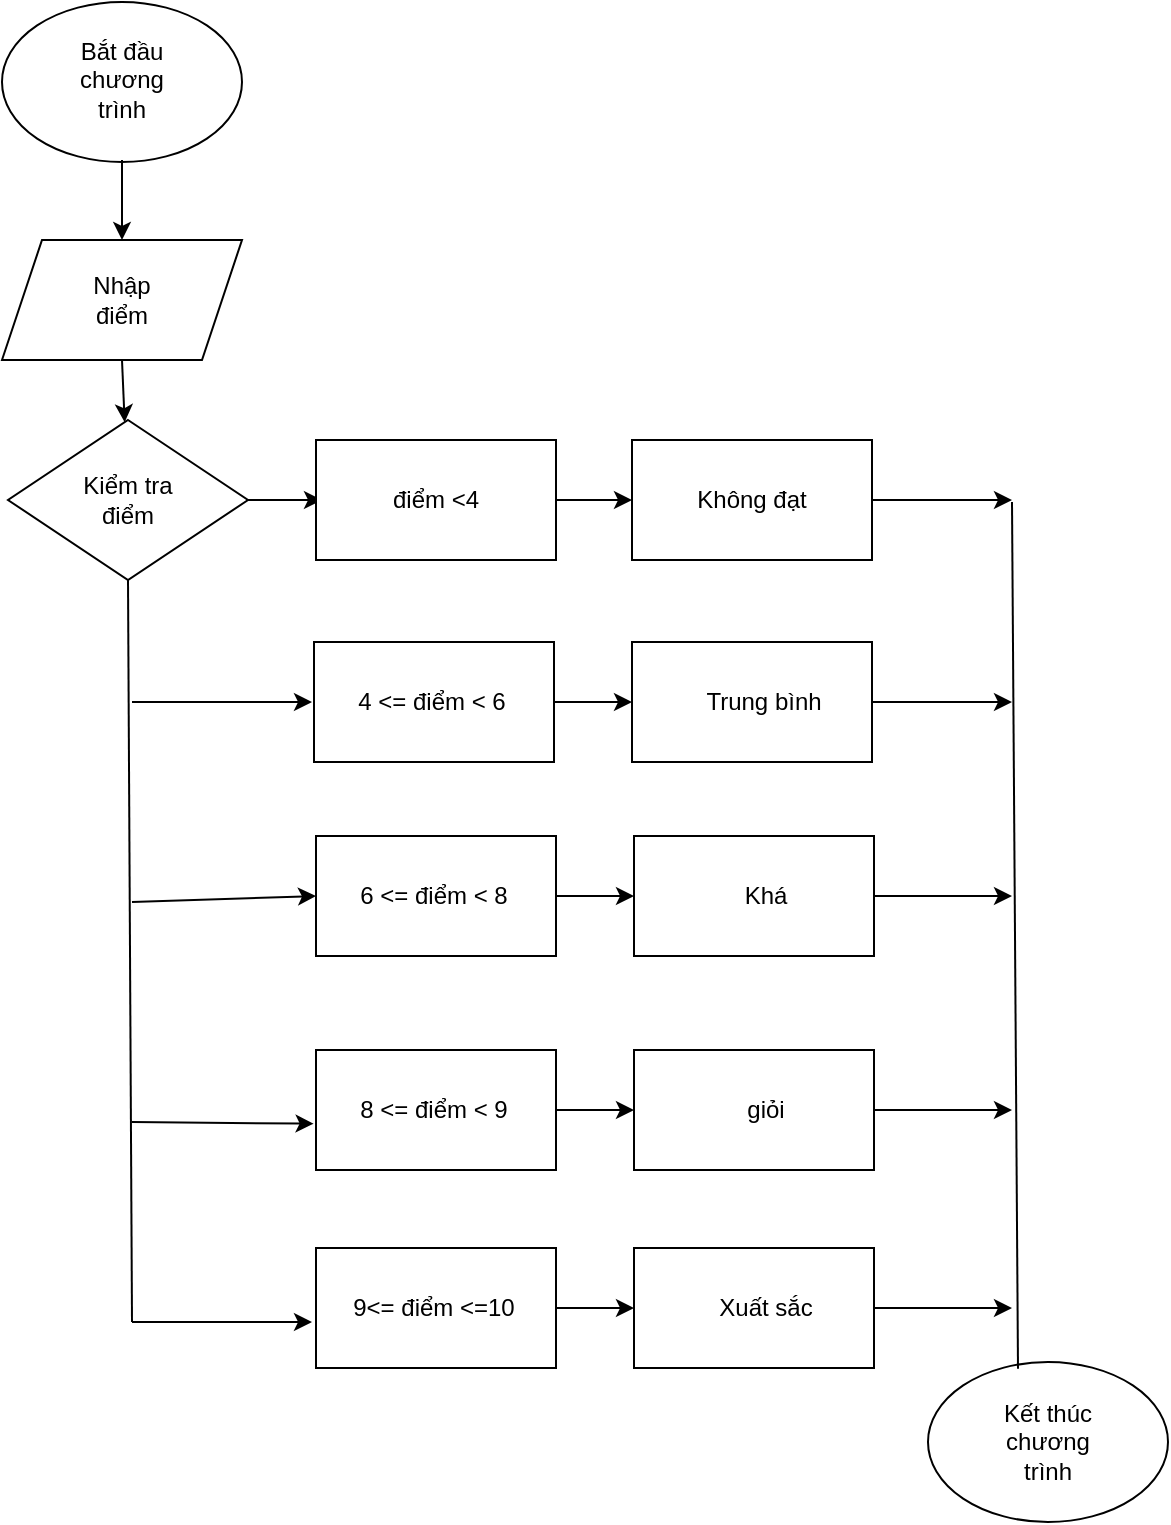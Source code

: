 <mxfile version="24.8.6">
  <diagram name="Trang-1" id="aQJ9DufFynKjjvnOhf8J">
    <mxGraphModel grid="1" page="1" gridSize="10" guides="1" tooltips="1" connect="1" arrows="1" fold="1" pageScale="1" pageWidth="827" pageHeight="1169" math="0" shadow="0">
      <root>
        <mxCell id="0" />
        <mxCell id="1" parent="0" />
        <mxCell id="a5LvB0c_0VNlrtwahAbn-1" value="" style="ellipse;whiteSpace=wrap;html=1;" vertex="1" parent="1">
          <mxGeometry x="95" y="120" width="120" height="80" as="geometry" />
        </mxCell>
        <mxCell id="a5LvB0c_0VNlrtwahAbn-2" value="Bắt đầu chương trình" style="text;strokeColor=none;align=center;fillColor=none;html=1;verticalAlign=middle;whiteSpace=wrap;rounded=0;" vertex="1" parent="1">
          <mxGeometry x="125" y="144" width="60" height="30" as="geometry" />
        </mxCell>
        <mxCell id="a5LvB0c_0VNlrtwahAbn-3" value="" style="endArrow=classic;html=1;rounded=0;exitX=0.5;exitY=1;exitDx=0;exitDy=0;" edge="1" parent="1">
          <mxGeometry width="50" height="50" relative="1" as="geometry">
            <mxPoint x="155" y="199" as="sourcePoint" />
            <mxPoint x="155" y="239" as="targetPoint" />
          </mxGeometry>
        </mxCell>
        <mxCell id="a5LvB0c_0VNlrtwahAbn-4" value="" style="shape=parallelogram;perimeter=parallelogramPerimeter;whiteSpace=wrap;html=1;fixedSize=1;" vertex="1" parent="1">
          <mxGeometry x="95" y="239" width="120" height="60" as="geometry" />
        </mxCell>
        <mxCell id="a5LvB0c_0VNlrtwahAbn-5" value="Nhập điểm" style="text;strokeColor=none;align=center;fillColor=none;html=1;verticalAlign=middle;whiteSpace=wrap;rounded=0;" vertex="1" parent="1">
          <mxGeometry x="125" y="254" width="60" height="30" as="geometry" />
        </mxCell>
        <mxCell id="a5LvB0c_0VNlrtwahAbn-6" value="" style="endArrow=classic;html=1;rounded=0;exitX=0.5;exitY=1;exitDx=0;exitDy=0;exitPerimeter=0;" edge="1" parent="1" source="a5LvB0c_0VNlrtwahAbn-4" target="a5LvB0c_0VNlrtwahAbn-7">
          <mxGeometry width="50" height="50" relative="1" as="geometry">
            <mxPoint x="125" y="339" as="sourcePoint" />
            <mxPoint x="155" y="329" as="targetPoint" />
          </mxGeometry>
        </mxCell>
        <mxCell id="a5LvB0c_0VNlrtwahAbn-7" value="" style="rhombus;whiteSpace=wrap;html=1;" vertex="1" parent="1">
          <mxGeometry x="98" y="329" width="120" height="80" as="geometry" />
        </mxCell>
        <mxCell id="a5LvB0c_0VNlrtwahAbn-8" value="Kiểm tra điểm" style="text;strokeColor=none;align=center;fillColor=none;html=1;verticalAlign=middle;whiteSpace=wrap;rounded=0;" vertex="1" parent="1">
          <mxGeometry x="128" y="354" width="60" height="30" as="geometry" />
        </mxCell>
        <mxCell id="a5LvB0c_0VNlrtwahAbn-9" value="" style="endArrow=classic;html=1;rounded=0;exitX=1;exitY=0.5;exitDx=0;exitDy=0;" edge="1" parent="1" source="a5LvB0c_0VNlrtwahAbn-7">
          <mxGeometry width="50" height="50" relative="1" as="geometry">
            <mxPoint x="165" y="399" as="sourcePoint" />
            <mxPoint x="255" y="369" as="targetPoint" />
          </mxGeometry>
        </mxCell>
        <mxCell id="a5LvB0c_0VNlrtwahAbn-11" value="" style="rounded=0;whiteSpace=wrap;html=1;" vertex="1" parent="1">
          <mxGeometry x="252" y="339" width="120" height="60" as="geometry" />
        </mxCell>
        <mxCell id="a5LvB0c_0VNlrtwahAbn-12" value="điểm &amp;lt;4" style="text;strokeColor=none;align=center;fillColor=none;html=1;verticalAlign=middle;whiteSpace=wrap;rounded=0;" vertex="1" parent="1">
          <mxGeometry x="282" y="354" width="60" height="30" as="geometry" />
        </mxCell>
        <mxCell id="a5LvB0c_0VNlrtwahAbn-13" value="" style="endArrow=classic;html=1;rounded=0;exitX=1;exitY=0.5;exitDx=0;exitDy=0;" edge="1" parent="1" source="a5LvB0c_0VNlrtwahAbn-11" target="a5LvB0c_0VNlrtwahAbn-14">
          <mxGeometry width="50" height="50" relative="1" as="geometry">
            <mxPoint x="430" y="350" as="sourcePoint" />
            <mxPoint x="430" y="370" as="targetPoint" />
          </mxGeometry>
        </mxCell>
        <mxCell id="a5LvB0c_0VNlrtwahAbn-14" value="" style="rounded=0;whiteSpace=wrap;html=1;" vertex="1" parent="1">
          <mxGeometry x="410" y="339" width="120" height="60" as="geometry" />
        </mxCell>
        <mxCell id="a5LvB0c_0VNlrtwahAbn-15" value="Không đạt" style="text;strokeColor=none;align=center;fillColor=none;html=1;verticalAlign=middle;whiteSpace=wrap;rounded=0;" vertex="1" parent="1">
          <mxGeometry x="440" y="354" width="60" height="30" as="geometry" />
        </mxCell>
        <mxCell id="a5LvB0c_0VNlrtwahAbn-16" value="" style="rounded=0;whiteSpace=wrap;html=1;" vertex="1" parent="1">
          <mxGeometry x="251" y="440" width="120" height="60" as="geometry" />
        </mxCell>
        <mxCell id="a5LvB0c_0VNlrtwahAbn-17" value="" style="rounded=0;whiteSpace=wrap;html=1;" vertex="1" parent="1">
          <mxGeometry x="410" y="440" width="120" height="60" as="geometry" />
        </mxCell>
        <mxCell id="a5LvB0c_0VNlrtwahAbn-18" value="4 &amp;lt;= điểm &amp;lt; 6" style="text;strokeColor=none;align=center;fillColor=none;html=1;verticalAlign=middle;whiteSpace=wrap;rounded=0;" vertex="1" parent="1">
          <mxGeometry x="260" y="455" width="100" height="30" as="geometry" />
        </mxCell>
        <mxCell id="a5LvB0c_0VNlrtwahAbn-19" value="" style="endArrow=classic;html=1;rounded=0;exitX=1;exitY=0.5;exitDx=0;exitDy=0;" edge="1" parent="1" source="a5LvB0c_0VNlrtwahAbn-16" target="a5LvB0c_0VNlrtwahAbn-17">
          <mxGeometry width="50" height="50" relative="1" as="geometry">
            <mxPoint x="586" y="350" as="sourcePoint" />
            <mxPoint x="636" y="300" as="targetPoint" />
          </mxGeometry>
        </mxCell>
        <mxCell id="a5LvB0c_0VNlrtwahAbn-20" value="Trung bình" style="text;strokeColor=none;align=center;fillColor=none;html=1;verticalAlign=middle;whiteSpace=wrap;rounded=0;" vertex="1" parent="1">
          <mxGeometry x="446" y="455" width="60" height="30" as="geometry" />
        </mxCell>
        <mxCell id="a5LvB0c_0VNlrtwahAbn-23" value="" style="ellipse;whiteSpace=wrap;html=1;" vertex="1" parent="1">
          <mxGeometry x="558" y="800" width="120" height="80" as="geometry" />
        </mxCell>
        <mxCell id="a5LvB0c_0VNlrtwahAbn-24" value="Kết thúc chương trình" style="text;strokeColor=none;align=center;fillColor=none;html=1;verticalAlign=middle;whiteSpace=wrap;rounded=0;" vertex="1" parent="1">
          <mxGeometry x="588" y="825" width="60" height="30" as="geometry" />
        </mxCell>
        <mxCell id="a5LvB0c_0VNlrtwahAbn-26" value="" style="rounded=0;whiteSpace=wrap;html=1;" vertex="1" parent="1">
          <mxGeometry x="252" y="537" width="120" height="60" as="geometry" />
        </mxCell>
        <mxCell id="a5LvB0c_0VNlrtwahAbn-27" value="" style="rounded=0;whiteSpace=wrap;html=1;" vertex="1" parent="1">
          <mxGeometry x="411" y="537" width="120" height="60" as="geometry" />
        </mxCell>
        <mxCell id="a5LvB0c_0VNlrtwahAbn-28" value="6 &amp;lt;= điểm &amp;lt; 8" style="text;strokeColor=none;align=center;fillColor=none;html=1;verticalAlign=middle;whiteSpace=wrap;rounded=0;" vertex="1" parent="1">
          <mxGeometry x="261" y="552" width="100" height="30" as="geometry" />
        </mxCell>
        <mxCell id="a5LvB0c_0VNlrtwahAbn-29" value="" style="endArrow=classic;html=1;rounded=0;exitX=1;exitY=0.5;exitDx=0;exitDy=0;" edge="1" parent="1" source="a5LvB0c_0VNlrtwahAbn-26" target="a5LvB0c_0VNlrtwahAbn-27">
          <mxGeometry width="50" height="50" relative="1" as="geometry">
            <mxPoint x="587" y="447" as="sourcePoint" />
            <mxPoint x="637" y="397" as="targetPoint" />
          </mxGeometry>
        </mxCell>
        <mxCell id="a5LvB0c_0VNlrtwahAbn-30" value="Khá" style="text;strokeColor=none;align=center;fillColor=none;html=1;verticalAlign=middle;whiteSpace=wrap;rounded=0;" vertex="1" parent="1">
          <mxGeometry x="447" y="552" width="60" height="30" as="geometry" />
        </mxCell>
        <mxCell id="a5LvB0c_0VNlrtwahAbn-31" value="" style="rounded=0;whiteSpace=wrap;html=1;" vertex="1" parent="1">
          <mxGeometry x="252" y="644" width="120" height="60" as="geometry" />
        </mxCell>
        <mxCell id="a5LvB0c_0VNlrtwahAbn-32" value="" style="rounded=0;whiteSpace=wrap;html=1;" vertex="1" parent="1">
          <mxGeometry x="411" y="644" width="120" height="60" as="geometry" />
        </mxCell>
        <mxCell id="a5LvB0c_0VNlrtwahAbn-33" value="8 &amp;lt;= điểm &amp;lt; 9" style="text;strokeColor=none;align=center;fillColor=none;html=1;verticalAlign=middle;whiteSpace=wrap;rounded=0;" vertex="1" parent="1">
          <mxGeometry x="261" y="659" width="100" height="30" as="geometry" />
        </mxCell>
        <mxCell id="a5LvB0c_0VNlrtwahAbn-34" value="" style="endArrow=classic;html=1;rounded=0;exitX=1;exitY=0.5;exitDx=0;exitDy=0;" edge="1" parent="1" source="a5LvB0c_0VNlrtwahAbn-31" target="a5LvB0c_0VNlrtwahAbn-32">
          <mxGeometry width="50" height="50" relative="1" as="geometry">
            <mxPoint x="587" y="554" as="sourcePoint" />
            <mxPoint x="637" y="504" as="targetPoint" />
          </mxGeometry>
        </mxCell>
        <mxCell id="a5LvB0c_0VNlrtwahAbn-35" value="giỏi" style="text;strokeColor=none;align=center;fillColor=none;html=1;verticalAlign=middle;whiteSpace=wrap;rounded=0;" vertex="1" parent="1">
          <mxGeometry x="447" y="659" width="60" height="30" as="geometry" />
        </mxCell>
        <mxCell id="a5LvB0c_0VNlrtwahAbn-36" value="" style="rounded=0;whiteSpace=wrap;html=1;" vertex="1" parent="1">
          <mxGeometry x="252" y="743" width="120" height="60" as="geometry" />
        </mxCell>
        <mxCell id="a5LvB0c_0VNlrtwahAbn-37" value="" style="rounded=0;whiteSpace=wrap;html=1;" vertex="1" parent="1">
          <mxGeometry x="411" y="743" width="120" height="60" as="geometry" />
        </mxCell>
        <mxCell id="a5LvB0c_0VNlrtwahAbn-38" value="9&amp;lt;= điểm &amp;lt;=10" style="text;strokeColor=none;align=center;fillColor=none;html=1;verticalAlign=middle;whiteSpace=wrap;rounded=0;" vertex="1" parent="1">
          <mxGeometry x="261" y="758" width="100" height="30" as="geometry" />
        </mxCell>
        <mxCell id="a5LvB0c_0VNlrtwahAbn-39" value="" style="endArrow=classic;html=1;rounded=0;exitX=1;exitY=0.5;exitDx=0;exitDy=0;" edge="1" parent="1" source="a5LvB0c_0VNlrtwahAbn-36" target="a5LvB0c_0VNlrtwahAbn-37">
          <mxGeometry width="50" height="50" relative="1" as="geometry">
            <mxPoint x="587" y="653" as="sourcePoint" />
            <mxPoint x="637" y="603" as="targetPoint" />
          </mxGeometry>
        </mxCell>
        <mxCell id="a5LvB0c_0VNlrtwahAbn-40" value="Xuất sắc" style="text;strokeColor=none;align=center;fillColor=none;html=1;verticalAlign=middle;whiteSpace=wrap;rounded=0;" vertex="1" parent="1">
          <mxGeometry x="447" y="758" width="60" height="30" as="geometry" />
        </mxCell>
        <mxCell id="a5LvB0c_0VNlrtwahAbn-41" value="" style="endArrow=none;html=1;rounded=0;exitX=0.5;exitY=1;exitDx=0;exitDy=0;" edge="1" parent="1" source="a5LvB0c_0VNlrtwahAbn-7">
          <mxGeometry width="50" height="50" relative="1" as="geometry">
            <mxPoint x="350" y="590" as="sourcePoint" />
            <mxPoint x="160" y="780" as="targetPoint" />
          </mxGeometry>
        </mxCell>
        <mxCell id="a5LvB0c_0VNlrtwahAbn-42" value="" style="endArrow=classic;html=1;rounded=0;" edge="1" parent="1">
          <mxGeometry width="50" height="50" relative="1" as="geometry">
            <mxPoint x="160" y="470" as="sourcePoint" />
            <mxPoint x="250" y="470" as="targetPoint" />
          </mxGeometry>
        </mxCell>
        <mxCell id="a5LvB0c_0VNlrtwahAbn-43" value="" style="endArrow=classic;html=1;rounded=0;entryX=0;entryY=0.5;entryDx=0;entryDy=0;" edge="1" parent="1" target="a5LvB0c_0VNlrtwahAbn-26">
          <mxGeometry width="50" height="50" relative="1" as="geometry">
            <mxPoint x="160" y="570" as="sourcePoint" />
            <mxPoint x="400" y="540" as="targetPoint" />
          </mxGeometry>
        </mxCell>
        <mxCell id="a5LvB0c_0VNlrtwahAbn-44" value="" style="endArrow=classic;html=1;rounded=0;entryX=-0.01;entryY=0.614;entryDx=0;entryDy=0;entryPerimeter=0;" edge="1" parent="1" target="a5LvB0c_0VNlrtwahAbn-31">
          <mxGeometry width="50" height="50" relative="1" as="geometry">
            <mxPoint x="160" y="680" as="sourcePoint" />
            <mxPoint x="400" y="540" as="targetPoint" />
          </mxGeometry>
        </mxCell>
        <mxCell id="a5LvB0c_0VNlrtwahAbn-45" value="" style="endArrow=classic;html=1;rounded=0;" edge="1" parent="1">
          <mxGeometry width="50" height="50" relative="1" as="geometry">
            <mxPoint x="160" y="780" as="sourcePoint" />
            <mxPoint x="250" y="780" as="targetPoint" />
          </mxGeometry>
        </mxCell>
        <mxCell id="a5LvB0c_0VNlrtwahAbn-46" value="" style="endArrow=classic;html=1;rounded=0;exitX=1;exitY=0.5;exitDx=0;exitDy=0;" edge="1" parent="1" source="a5LvB0c_0VNlrtwahAbn-14">
          <mxGeometry width="50" height="50" relative="1" as="geometry">
            <mxPoint x="210" y="540" as="sourcePoint" />
            <mxPoint x="600" y="369" as="targetPoint" />
          </mxGeometry>
        </mxCell>
        <mxCell id="a5LvB0c_0VNlrtwahAbn-47" value="" style="endArrow=none;html=1;rounded=0;exitX=0.375;exitY=0.042;exitDx=0;exitDy=0;exitPerimeter=0;" edge="1" parent="1" source="a5LvB0c_0VNlrtwahAbn-23">
          <mxGeometry width="50" height="50" relative="1" as="geometry">
            <mxPoint x="210" y="540" as="sourcePoint" />
            <mxPoint x="600" y="370" as="targetPoint" />
          </mxGeometry>
        </mxCell>
        <mxCell id="a5LvB0c_0VNlrtwahAbn-48" value="" style="endArrow=classic;html=1;rounded=0;exitX=1;exitY=0.5;exitDx=0;exitDy=0;" edge="1" parent="1" source="a5LvB0c_0VNlrtwahAbn-17">
          <mxGeometry width="50" height="50" relative="1" as="geometry">
            <mxPoint x="210" y="540" as="sourcePoint" />
            <mxPoint x="600" y="470" as="targetPoint" />
          </mxGeometry>
        </mxCell>
        <mxCell id="a5LvB0c_0VNlrtwahAbn-49" value="" style="endArrow=classic;html=1;rounded=0;exitX=1;exitY=0.5;exitDx=0;exitDy=0;" edge="1" parent="1" source="a5LvB0c_0VNlrtwahAbn-27">
          <mxGeometry width="50" height="50" relative="1" as="geometry">
            <mxPoint x="210" y="540" as="sourcePoint" />
            <mxPoint x="600" y="567" as="targetPoint" />
          </mxGeometry>
        </mxCell>
        <mxCell id="a5LvB0c_0VNlrtwahAbn-50" value="" style="endArrow=classic;html=1;rounded=0;exitX=1;exitY=0.5;exitDx=0;exitDy=0;" edge="1" parent="1" source="a5LvB0c_0VNlrtwahAbn-32">
          <mxGeometry width="50" height="50" relative="1" as="geometry">
            <mxPoint x="210" y="540" as="sourcePoint" />
            <mxPoint x="600" y="674" as="targetPoint" />
          </mxGeometry>
        </mxCell>
        <mxCell id="a5LvB0c_0VNlrtwahAbn-51" value="" style="endArrow=classic;html=1;rounded=0;exitX=1;exitY=0.5;exitDx=0;exitDy=0;" edge="1" parent="1" source="a5LvB0c_0VNlrtwahAbn-37">
          <mxGeometry width="50" height="50" relative="1" as="geometry">
            <mxPoint x="210" y="540" as="sourcePoint" />
            <mxPoint x="600" y="773" as="targetPoint" />
          </mxGeometry>
        </mxCell>
      </root>
    </mxGraphModel>
  </diagram>
</mxfile>
